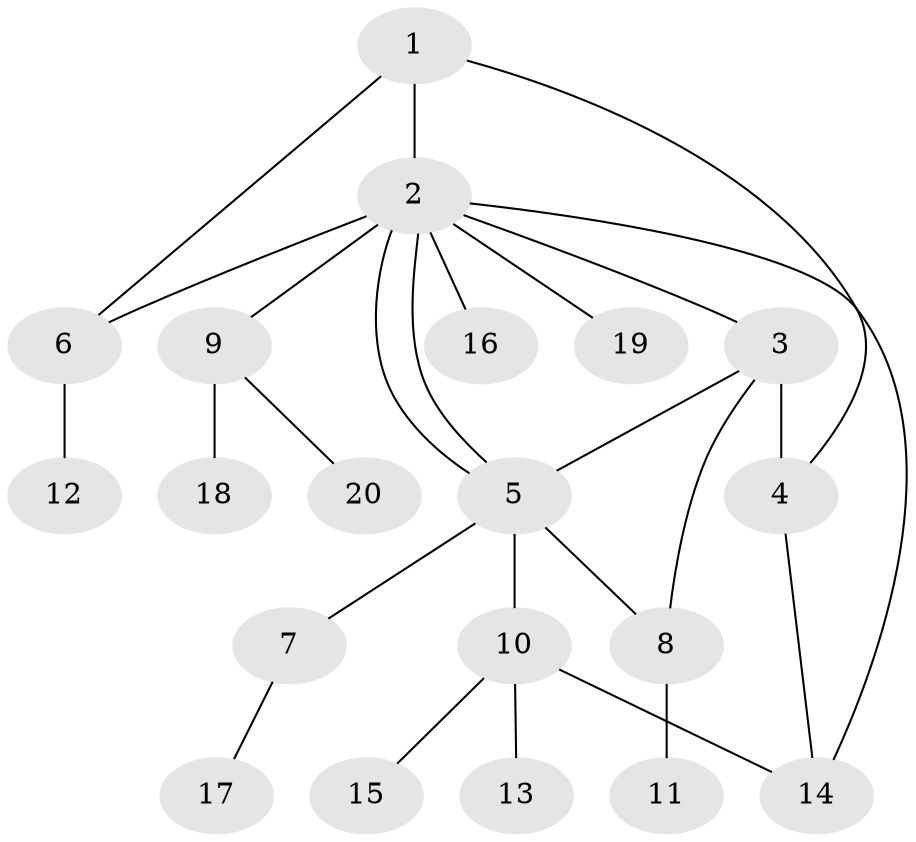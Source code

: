 // Generated by graph-tools (version 1.1) at 2025/46/02/15/25 05:46:28]
// undirected, 20 vertices, 26 edges
graph export_dot {
graph [start="1"]
  node [color=gray90,style=filled];
  1;
  2;
  3;
  4;
  5;
  6;
  7;
  8;
  9;
  10;
  11;
  12;
  13;
  14;
  15;
  16;
  17;
  18;
  19;
  20;
  1 -- 2;
  1 -- 4;
  1 -- 6;
  2 -- 3;
  2 -- 5;
  2 -- 5;
  2 -- 6;
  2 -- 9;
  2 -- 14;
  2 -- 16;
  2 -- 19;
  3 -- 4;
  3 -- 5;
  3 -- 8;
  4 -- 14;
  5 -- 7;
  5 -- 8;
  5 -- 10;
  6 -- 12;
  7 -- 17;
  8 -- 11;
  9 -- 18;
  9 -- 20;
  10 -- 13;
  10 -- 14;
  10 -- 15;
}
